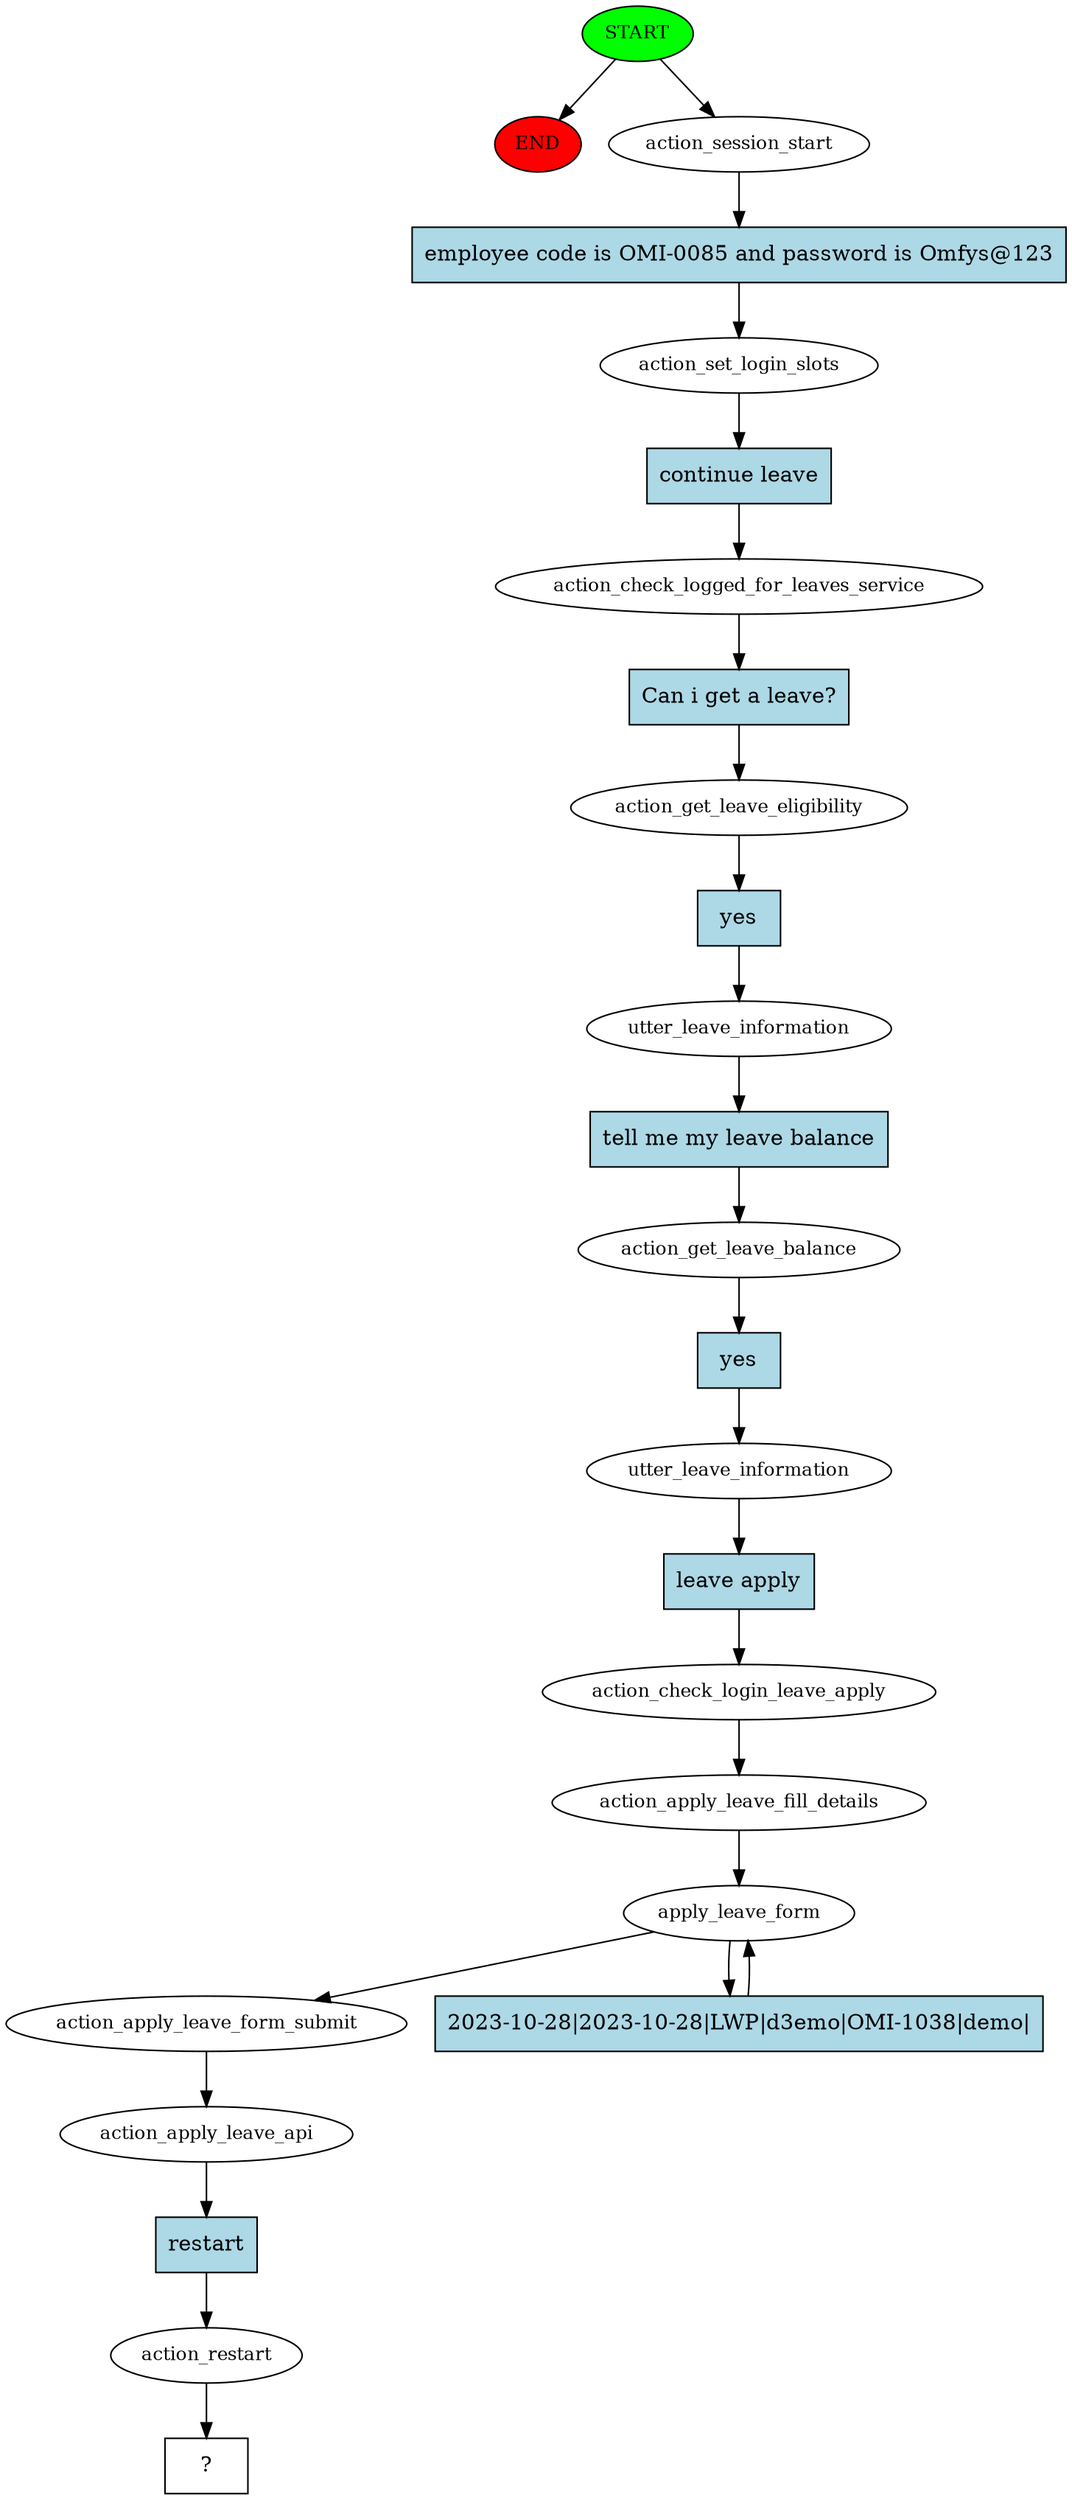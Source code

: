 digraph  {
0 [class="start active", fillcolor=green, fontsize=12, label=START, style=filled];
"-1" [class=end, fillcolor=red, fontsize=12, label=END, style=filled];
1 [class=active, fontsize=12, label=action_session_start];
2 [class=active, fontsize=12, label=action_set_login_slots];
3 [class=active, fontsize=12, label=action_check_logged_for_leaves_service];
4 [class=active, fontsize=12, label=action_get_leave_eligibility];
5 [class=active, fontsize=12, label=utter_leave_information];
6 [class=active, fontsize=12, label=action_get_leave_balance];
7 [class=active, fontsize=12, label=utter_leave_information];
8 [class=active, fontsize=12, label=action_check_login_leave_apply];
9 [class=active, fontsize=12, label=action_apply_leave_fill_details];
10 [class=active, fontsize=12, label=apply_leave_form];
12 [class=active, fontsize=12, label=action_apply_leave_form_submit];
13 [class=active, fontsize=12, label=action_apply_leave_api];
14 [class=active, fontsize=12, label=action_restart];
15 [class="intent dashed active", label="  ?  ", shape=rect];
16 [class="intent active", fillcolor=lightblue, label="employee code is OMI-0085 and password is Omfys@123", shape=rect, style=filled];
17 [class="intent active", fillcolor=lightblue, label="continue leave", shape=rect, style=filled];
18 [class="intent active", fillcolor=lightblue, label="Can i get a leave?", shape=rect, style=filled];
19 [class="intent active", fillcolor=lightblue, label=yes, shape=rect, style=filled];
20 [class="intent active", fillcolor=lightblue, label="tell me my leave balance", shape=rect, style=filled];
21 [class="intent active", fillcolor=lightblue, label=yes, shape=rect, style=filled];
22 [class="intent active", fillcolor=lightblue, label="leave apply", shape=rect, style=filled];
23 [class="intent active", fillcolor=lightblue, label="2023-10-28|2023-10-28|LWP|d3emo|OMI-1038|demo|", shape=rect, style=filled];
24 [class="intent active", fillcolor=lightblue, label=restart, shape=rect, style=filled];
0 -> "-1"  [class="", key=NONE, label=""];
0 -> 1  [class=active, key=NONE, label=""];
1 -> 16  [class=active, key=0];
2 -> 17  [class=active, key=0];
3 -> 18  [class=active, key=0];
4 -> 19  [class=active, key=0];
5 -> 20  [class=active, key=0];
6 -> 21  [class=active, key=0];
7 -> 22  [class=active, key=0];
8 -> 9  [class=active, key=NONE, label=""];
9 -> 10  [class=active, key=NONE, label=""];
10 -> 12  [class=active, key=NONE, label=""];
10 -> 23  [class=active, key=0];
12 -> 13  [class=active, key=NONE, label=""];
13 -> 24  [class=active, key=0];
14 -> 15  [class=active, key=NONE, label=""];
16 -> 2  [class=active, key=0];
17 -> 3  [class=active, key=0];
18 -> 4  [class=active, key=0];
19 -> 5  [class=active, key=0];
20 -> 6  [class=active, key=0];
21 -> 7  [class=active, key=0];
22 -> 8  [class=active, key=0];
23 -> 10  [class=active, key=0];
24 -> 14  [class=active, key=0];
}
